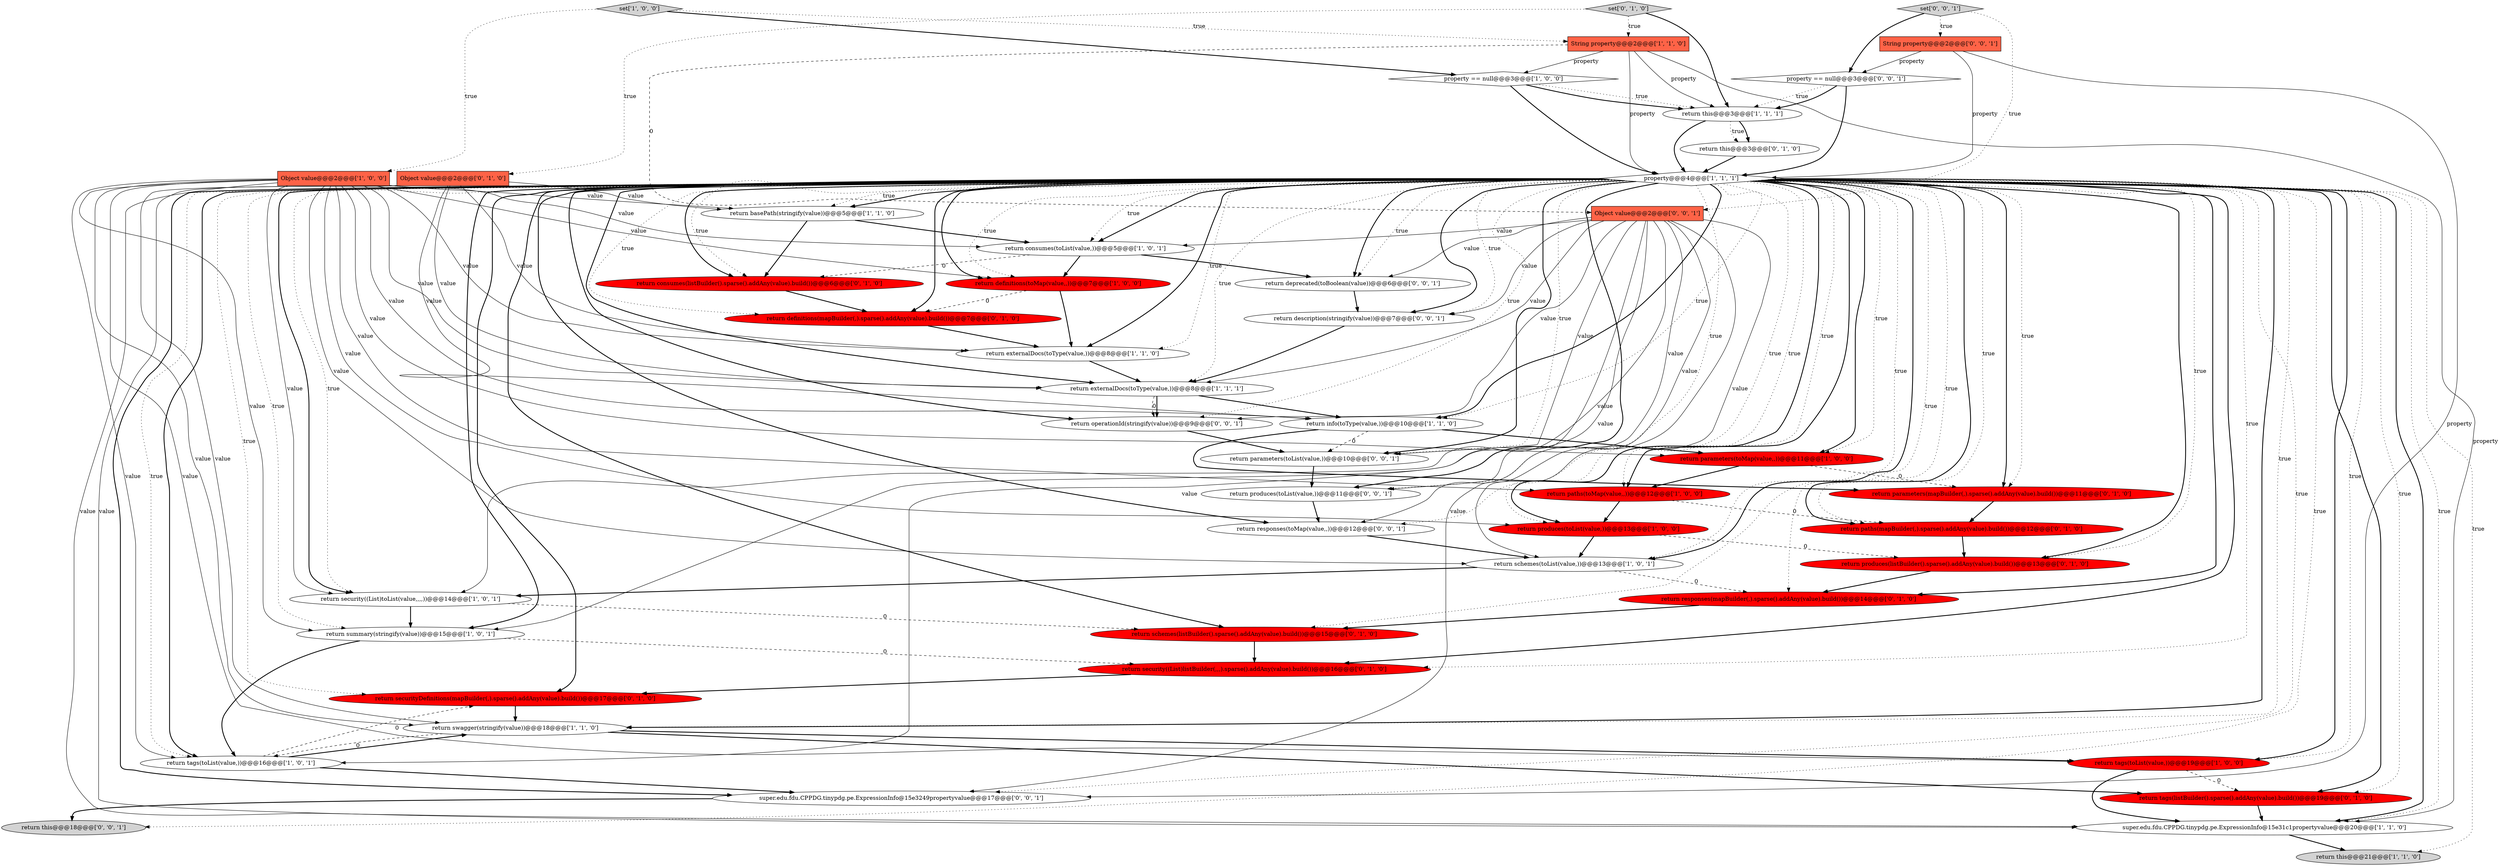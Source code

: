 digraph {
40 [style = filled, label = "set['0', '0', '1']", fillcolor = lightgray, shape = diamond image = "AAA0AAABBB3BBB"];
26 [style = filled, label = "Object value@@@2@@@['0', '1', '0']", fillcolor = tomato, shape = box image = "AAA0AAABBB2BBB"];
27 [style = filled, label = "return parameters(mapBuilder(,).sparse().addAny(value).build())@@@11@@@['0', '1', '0']", fillcolor = red, shape = ellipse image = "AAA1AAABBB2BBB"];
37 [style = filled, label = "String property@@@2@@@['0', '0', '1']", fillcolor = tomato, shape = box image = "AAA0AAABBB3BBB"];
38 [style = filled, label = "return produces(toList(value,))@@@11@@@['0', '0', '1']", fillcolor = white, shape = ellipse image = "AAA0AAABBB3BBB"];
25 [style = filled, label = "return tags(listBuilder().sparse().addAny(value).build())@@@19@@@['0', '1', '0']", fillcolor = red, shape = ellipse image = "AAA1AAABBB2BBB"];
47 [style = filled, label = "return parameters(toList(value,))@@@10@@@['0', '0', '1']", fillcolor = white, shape = ellipse image = "AAA0AAABBB3BBB"];
30 [style = filled, label = "return paths(mapBuilder(,).sparse().addAny(value).build())@@@12@@@['0', '1', '0']", fillcolor = red, shape = ellipse image = "AAA1AAABBB2BBB"];
39 [style = filled, label = "return deprecated(toBoolean(value))@@@6@@@['0', '0', '1']", fillcolor = white, shape = ellipse image = "AAA0AAABBB3BBB"];
16 [style = filled, label = "return summary(stringify(value))@@@15@@@['1', '0', '1']", fillcolor = white, shape = ellipse image = "AAA0AAABBB1BBB"];
20 [style = filled, label = "return info(toType(value,))@@@10@@@['1', '1', '0']", fillcolor = white, shape = ellipse image = "AAA0AAABBB1BBB"];
15 [style = filled, label = "return externalDocs(toType(value,))@@@8@@@['1', '1', '0']", fillcolor = white, shape = ellipse image = "AAA0AAABBB1BBB"];
8 [style = filled, label = "return this@@@21@@@['1', '1', '0']", fillcolor = lightgray, shape = ellipse image = "AAA0AAABBB1BBB"];
21 [style = filled, label = "return swagger(stringify(value))@@@18@@@['1', '1', '0']", fillcolor = white, shape = ellipse image = "AAA0AAABBB1BBB"];
23 [style = filled, label = "return this@@@3@@@['0', '1', '0']", fillcolor = white, shape = ellipse image = "AAA0AAABBB2BBB"];
3 [style = filled, label = "property@@@4@@@['1', '1', '1']", fillcolor = white, shape = diamond image = "AAA0AAABBB1BBB"];
35 [style = filled, label = "return consumes(listBuilder().sparse().addAny(value).build())@@@6@@@['0', '1', '0']", fillcolor = red, shape = ellipse image = "AAA1AAABBB2BBB"];
9 [style = filled, label = "return schemes(toList(value,))@@@13@@@['1', '0', '1']", fillcolor = white, shape = ellipse image = "AAA0AAABBB1BBB"];
34 [style = filled, label = "set['0', '1', '0']", fillcolor = lightgray, shape = diamond image = "AAA0AAABBB2BBB"];
1 [style = filled, label = "property == null@@@3@@@['1', '0', '0']", fillcolor = white, shape = diamond image = "AAA0AAABBB1BBB"];
43 [style = filled, label = "return responses(toMap(value,,))@@@12@@@['0', '0', '1']", fillcolor = white, shape = ellipse image = "AAA0AAABBB3BBB"];
45 [style = filled, label = "Object value@@@2@@@['0', '0', '1']", fillcolor = tomato, shape = box image = "AAA0AAABBB3BBB"];
7 [style = filled, label = "set['1', '0', '0']", fillcolor = lightgray, shape = diamond image = "AAA0AAABBB1BBB"];
33 [style = filled, label = "return security((List)listBuilder(,,,).sparse().addAny(value).build())@@@16@@@['0', '1', '0']", fillcolor = red, shape = ellipse image = "AAA1AAABBB2BBB"];
6 [style = filled, label = "return tags(toList(value,))@@@19@@@['1', '0', '0']", fillcolor = red, shape = ellipse image = "AAA1AAABBB1BBB"];
13 [style = filled, label = "return paths(toMap(value,,))@@@12@@@['1', '0', '0']", fillcolor = red, shape = ellipse image = "AAA1AAABBB1BBB"];
41 [style = filled, label = "return description(stringify(value))@@@7@@@['0', '0', '1']", fillcolor = white, shape = ellipse image = "AAA0AAABBB3BBB"];
22 [style = filled, label = "return definitions(toMap(value,,))@@@7@@@['1', '0', '0']", fillcolor = red, shape = ellipse image = "AAA1AAABBB1BBB"];
4 [style = filled, label = "String property@@@2@@@['1', '1', '0']", fillcolor = tomato, shape = box image = "AAA0AAABBB1BBB"];
31 [style = filled, label = "return produces(listBuilder().sparse().addAny(value).build())@@@13@@@['0', '1', '0']", fillcolor = red, shape = ellipse image = "AAA1AAABBB2BBB"];
2 [style = filled, label = "super.edu.fdu.CPPDG.tinypdg.pe.ExpressionInfo@15e31c1propertyvalue@@@20@@@['1', '1', '0']", fillcolor = white, shape = ellipse image = "AAA0AAABBB1BBB"];
18 [style = filled, label = "return produces(toList(value,))@@@13@@@['1', '0', '0']", fillcolor = red, shape = ellipse image = "AAA1AAABBB1BBB"];
29 [style = filled, label = "return securityDefinitions(mapBuilder(,).sparse().addAny(value).build())@@@17@@@['0', '1', '0']", fillcolor = red, shape = ellipse image = "AAA1AAABBB2BBB"];
14 [style = filled, label = "return basePath(stringify(value))@@@5@@@['1', '1', '0']", fillcolor = white, shape = ellipse image = "AAA0AAABBB1BBB"];
12 [style = filled, label = "return parameters(toMap(value,,))@@@11@@@['1', '0', '0']", fillcolor = red, shape = ellipse image = "AAA1AAABBB1BBB"];
42 [style = filled, label = "return operationId(stringify(value))@@@9@@@['0', '0', '1']", fillcolor = white, shape = ellipse image = "AAA0AAABBB3BBB"];
5 [style = filled, label = "return externalDocs(toType(value,))@@@8@@@['1', '1', '1']", fillcolor = white, shape = ellipse image = "AAA0AAABBB1BBB"];
17 [style = filled, label = "return tags(toList(value,))@@@16@@@['1', '0', '1']", fillcolor = white, shape = ellipse image = "AAA0AAABBB1BBB"];
32 [style = filled, label = "return definitions(mapBuilder(,).sparse().addAny(value).build())@@@7@@@['0', '1', '0']", fillcolor = red, shape = ellipse image = "AAA1AAABBB2BBB"];
19 [style = filled, label = "return security((List)toList(value,,,,))@@@14@@@['1', '0', '1']", fillcolor = white, shape = ellipse image = "AAA0AAABBB1BBB"];
46 [style = filled, label = "property == null@@@3@@@['0', '0', '1']", fillcolor = white, shape = diamond image = "AAA0AAABBB3BBB"];
11 [style = filled, label = "return consumes(toList(value,))@@@5@@@['1', '0', '1']", fillcolor = white, shape = ellipse image = "AAA0AAABBB1BBB"];
36 [style = filled, label = "super.edu.fdu.CPPDG.tinypdg.pe.ExpressionInfo@15e3249propertyvalue@@@17@@@['0', '0', '1']", fillcolor = white, shape = ellipse image = "AAA0AAABBB3BBB"];
0 [style = filled, label = "Object value@@@2@@@['1', '0', '0']", fillcolor = tomato, shape = box image = "AAA0AAABBB1BBB"];
24 [style = filled, label = "return schemes(listBuilder().sparse().addAny(value).build())@@@15@@@['0', '1', '0']", fillcolor = red, shape = ellipse image = "AAA1AAABBB2BBB"];
44 [style = filled, label = "return this@@@18@@@['0', '0', '1']", fillcolor = lightgray, shape = ellipse image = "AAA0AAABBB3BBB"];
28 [style = filled, label = "return responses(mapBuilder(,).sparse().addAny(value).build())@@@14@@@['0', '1', '0']", fillcolor = red, shape = ellipse image = "AAA1AAABBB2BBB"];
10 [style = filled, label = "return this@@@3@@@['1', '1', '1']", fillcolor = white, shape = ellipse image = "AAA0AAABBB1BBB"];
22->15 [style = bold, label=""];
5->20 [style = bold, label=""];
3->24 [style = bold, label=""];
14->35 [style = bold, label=""];
3->33 [style = dotted, label="true"];
45->16 [style = solid, label="value"];
3->6 [style = dotted, label="true"];
3->35 [style = dotted, label="true"];
3->16 [style = bold, label=""];
40->37 [style = dotted, label="true"];
3->38 [style = bold, label=""];
3->25 [style = dotted, label="true"];
37->3 [style = solid, label="property"];
45->43 [style = solid, label="value"];
45->42 [style = solid, label="value"];
34->26 [style = dotted, label="true"];
3->27 [style = bold, label=""];
20->27 [style = bold, label=""];
3->18 [style = bold, label=""];
45->9 [style = solid, label="value"];
3->27 [style = dotted, label="true"];
3->35 [style = bold, label=""];
17->36 [style = bold, label=""];
3->5 [style = bold, label=""];
3->36 [style = bold, label=""];
3->41 [style = dotted, label="true"];
3->19 [style = bold, label=""];
3->47 [style = dotted, label="true"];
45->11 [style = solid, label="value"];
3->39 [style = bold, label=""];
16->33 [style = dashed, label="0"];
20->47 [style = dashed, label="0"];
3->30 [style = bold, label=""];
14->11 [style = bold, label=""];
17->21 [style = bold, label=""];
26->15 [style = solid, label="value"];
3->42 [style = dotted, label="true"];
7->1 [style = bold, label=""];
3->29 [style = dotted, label="true"];
36->44 [style = bold, label=""];
27->30 [style = bold, label=""];
3->11 [style = bold, label=""];
0->12 [style = solid, label="value"];
3->30 [style = dotted, label="true"];
23->3 [style = bold, label=""];
46->10 [style = dotted, label="true"];
16->17 [style = bold, label=""];
3->33 [style = bold, label=""];
21->25 [style = bold, label=""];
4->10 [style = solid, label="property"];
26->14 [style = solid, label="value"];
25->2 [style = bold, label=""];
6->2 [style = bold, label=""];
33->29 [style = bold, label=""];
0->18 [style = solid, label="value"];
45->38 [style = solid, label="value"];
3->5 [style = dotted, label="true"];
10->23 [style = dotted, label="true"];
26->20 [style = solid, label="value"];
3->2 [style = bold, label=""];
26->5 [style = solid, label="value"];
3->18 [style = dotted, label="true"];
45->17 [style = solid, label="value"];
12->27 [style = dashed, label="0"];
18->9 [style = bold, label=""];
28->24 [style = bold, label=""];
0->17 [style = solid, label="value"];
39->41 [style = bold, label=""];
3->17 [style = dotted, label="true"];
26->21 [style = solid, label="value"];
45->47 [style = solid, label="value"];
31->28 [style = bold, label=""];
4->1 [style = solid, label="property"];
18->31 [style = dashed, label="0"];
0->22 [style = solid, label="value"];
3->29 [style = bold, label=""];
13->18 [style = bold, label=""];
3->44 [style = dotted, label="true"];
0->21 [style = solid, label="value"];
1->10 [style = dotted, label="true"];
45->36 [style = solid, label="value"];
5->42 [style = dashed, label="0"];
1->3 [style = bold, label=""];
46->10 [style = bold, label=""];
42->47 [style = bold, label=""];
35->32 [style = bold, label=""];
3->6 [style = bold, label=""];
0->11 [style = solid, label="value"];
4->3 [style = solid, label="property"];
3->47 [style = bold, label=""];
3->9 [style = dotted, label="true"];
3->43 [style = dotted, label="true"];
3->12 [style = bold, label=""];
7->0 [style = dotted, label="true"];
43->9 [style = bold, label=""];
29->21 [style = bold, label=""];
3->42 [style = bold, label=""];
3->14 [style = dotted, label="true"];
3->24 [style = dotted, label="true"];
0->9 [style = solid, label="value"];
4->2 [style = solid, label="property"];
19->16 [style = bold, label=""];
4->45 [style = dashed, label="0"];
3->9 [style = bold, label=""];
24->33 [style = bold, label=""];
12->13 [style = bold, label=""];
3->28 [style = bold, label=""];
0->6 [style = solid, label="value"];
0->2 [style = solid, label="value"];
3->21 [style = dotted, label="true"];
3->38 [style = dotted, label="true"];
45->39 [style = solid, label="value"];
10->23 [style = bold, label=""];
30->31 [style = bold, label=""];
3->15 [style = dotted, label="true"];
3->41 [style = bold, label=""];
34->4 [style = dotted, label="true"];
26->2 [style = solid, label="value"];
11->22 [style = bold, label=""];
9->19 [style = bold, label=""];
3->17 [style = bold, label=""];
3->21 [style = bold, label=""];
0->19 [style = solid, label="value"];
19->24 [style = dashed, label="0"];
0->13 [style = solid, label="value"];
38->43 [style = bold, label=""];
3->13 [style = dotted, label="true"];
46->3 [style = bold, label=""];
3->28 [style = dotted, label="true"];
3->11 [style = dotted, label="true"];
0->20 [style = solid, label="value"];
3->32 [style = dotted, label="true"];
21->6 [style = bold, label=""];
3->36 [style = dotted, label="true"];
3->31 [style = bold, label=""];
3->25 [style = bold, label=""];
3->14 [style = bold, label=""];
9->28 [style = dashed, label="0"];
0->5 [style = solid, label="value"];
45->19 [style = solid, label="value"];
10->3 [style = bold, label=""];
22->32 [style = dashed, label="0"];
3->15 [style = bold, label=""];
0->16 [style = solid, label="value"];
17->29 [style = dashed, label="0"];
3->22 [style = bold, label=""];
34->10 [style = bold, label=""];
47->38 [style = bold, label=""];
15->5 [style = bold, label=""];
40->46 [style = bold, label=""];
0->14 [style = solid, label="value"];
3->19 [style = dotted, label="true"];
3->20 [style = bold, label=""];
6->25 [style = dashed, label="0"];
37->46 [style = solid, label="property"];
3->39 [style = dotted, label="true"];
3->12 [style = dotted, label="true"];
7->4 [style = dotted, label="true"];
3->22 [style = dotted, label="true"];
20->12 [style = bold, label=""];
32->15 [style = bold, label=""];
3->31 [style = dotted, label="true"];
3->13 [style = bold, label=""];
11->39 [style = bold, label=""];
37->36 [style = solid, label="property"];
45->5 [style = solid, label="value"];
3->43 [style = bold, label=""];
5->42 [style = bold, label=""];
40->45 [style = dotted, label="true"];
21->17 [style = dashed, label="0"];
0->15 [style = solid, label="value"];
3->8 [style = dotted, label="true"];
1->10 [style = bold, label=""];
45->41 [style = solid, label="value"];
3->32 [style = bold, label=""];
13->30 [style = dashed, label="0"];
2->8 [style = bold, label=""];
3->16 [style = dotted, label="true"];
11->35 [style = dashed, label="0"];
3->2 [style = dotted, label="true"];
3->20 [style = dotted, label="true"];
41->5 [style = bold, label=""];
}
